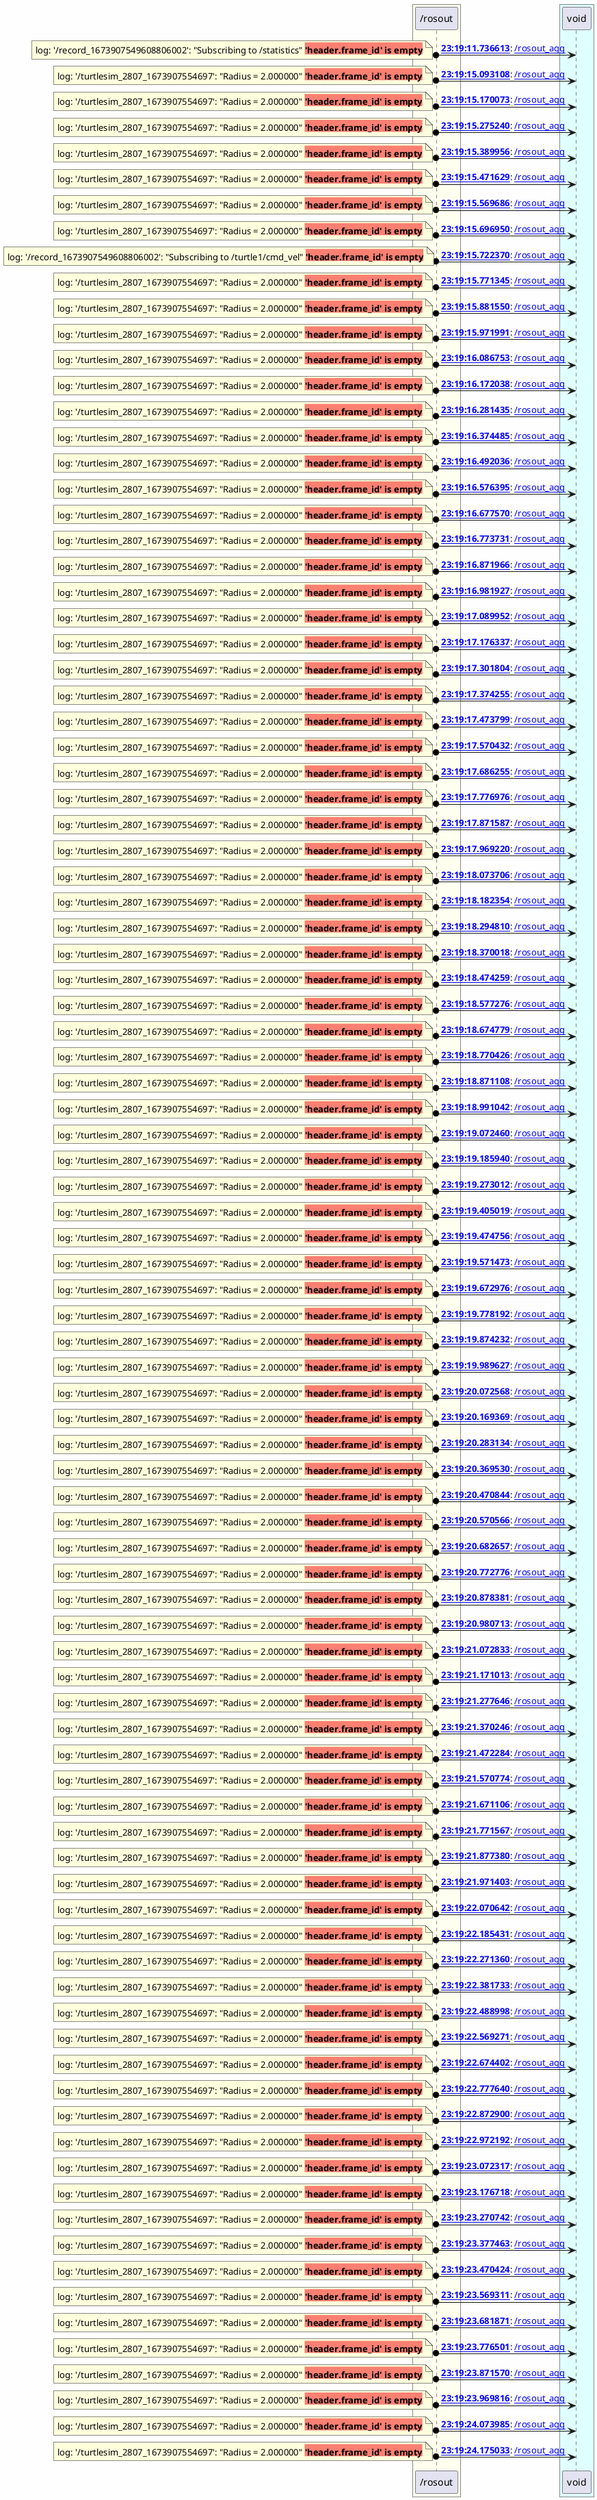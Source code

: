 @startuml

skinparam backgroundColor #FEFEFE

box #Ivory
    participant "/rosout" as _rosout [[../nodes/_rosout.html]]
end box
box #LightCyan
    participant "void" as void [[../nodes/void.html]]
end box

_rosout o-> void : **[[../msgs/0000229_msg.html {message data} 23:19:11.736613]]**: [[../topics/_rosout_agg.html {topic data} /rosout_agg]]
note left
log: '/record_1673907549608806002': "Subscribing to /statistics" <b><back:salmon>'header.frame_id' is empty</back></b>
end note
_rosout o-> void : **[[../msgs/0000659_msg.html {message data} 23:19:15.093108]]**: [[../topics/_rosout_agg.html {topic data} /rosout_agg]]
note left
log: '/turtlesim_2807_1673907554697': "Radius = 2.000000" <b><back:salmon>'header.frame_id' is empty</back></b>
end note
_rosout o-> void : **[[../msgs/0000672_msg.html {message data} 23:19:15.170073]]**: [[../topics/_rosout_agg.html {topic data} /rosout_agg]]
note left
log: '/turtlesim_2807_1673907554697': "Radius = 2.000000" <b><back:salmon>'header.frame_id' is empty</back></b>
end note
_rosout o-> void : **[[../msgs/0000688_msg.html {message data} 23:19:15.275240]]**: [[../topics/_rosout_agg.html {topic data} /rosout_agg]]
note left
log: '/turtlesim_2807_1673907554697': "Radius = 2.000000" <b><back:salmon>'header.frame_id' is empty</back></b>
end note
_rosout o-> void : **[[../msgs/0000702_msg.html {message data} 23:19:15.389956]]**: [[../topics/_rosout_agg.html {topic data} /rosout_agg]]
note left
log: '/turtlesim_2807_1673907554697': "Radius = 2.000000" <b><back:salmon>'header.frame_id' is empty</back></b>
end note
_rosout o-> void : **[[../msgs/0000716_msg.html {message data} 23:19:15.471629]]**: [[../topics/_rosout_agg.html {topic data} /rosout_agg]]
note left
log: '/turtlesim_2807_1673907554697': "Radius = 2.000000" <b><back:salmon>'header.frame_id' is empty</back></b>
end note
_rosout o-> void : **[[../msgs/0000730_msg.html {message data} 23:19:15.569686]]**: [[../topics/_rosout_agg.html {topic data} /rosout_agg]]
note left
log: '/turtlesim_2807_1673907554697': "Radius = 2.000000" <b><back:salmon>'header.frame_id' is empty</back></b>
end note
_rosout o-> void : **[[../msgs/0000742_msg.html {message data} 23:19:15.696950]]**: [[../topics/_rosout_agg.html {topic data} /rosout_agg]]
note left
log: '/turtlesim_2807_1673907554697': "Radius = 2.000000" <b><back:salmon>'header.frame_id' is empty</back></b>
end note
_rosout o-> void : **[[../msgs/0000752_msg.html {message data} 23:19:15.722370]]**: [[../topics/_rosout_agg.html {topic data} /rosout_agg]]
note left
log: '/record_1673907549608806002': "Subscribing to /turtle1/cmd_vel" <b><back:salmon>'header.frame_id' is empty</back></b>
end note
_rosout o-> void : **[[../msgs/0000762_msg.html {message data} 23:19:15.771345]]**: [[../topics/_rosout_agg.html {topic data} /rosout_agg]]
note left
log: '/turtlesim_2807_1673907554697': "Radius = 2.000000" <b><back:salmon>'header.frame_id' is empty</back></b>
end note
_rosout o-> void : **[[../msgs/0000776_msg.html {message data} 23:19:15.881550]]**: [[../topics/_rosout_agg.html {topic data} /rosout_agg]]
note left
log: '/turtlesim_2807_1673907554697': "Radius = 2.000000" <b><back:salmon>'header.frame_id' is empty</back></b>
end note
_rosout o-> void : **[[../msgs/0000791_msg.html {message data} 23:19:15.971991]]**: [[../topics/_rosout_agg.html {topic data} /rosout_agg]]
note left
log: '/turtlesim_2807_1673907554697': "Radius = 2.000000" <b><back:salmon>'header.frame_id' is empty</back></b>
end note
_rosout o-> void : **[[../msgs/0000810_msg.html {message data} 23:19:16.086753]]**: [[../topics/_rosout_agg.html {topic data} /rosout_agg]]
note left
log: '/turtlesim_2807_1673907554697': "Radius = 2.000000" <b><back:salmon>'header.frame_id' is empty</back></b>
end note
_rosout o-> void : **[[../msgs/0000825_msg.html {message data} 23:19:16.172038]]**: [[../topics/_rosout_agg.html {topic data} /rosout_agg]]
note left
log: '/turtlesim_2807_1673907554697': "Radius = 2.000000" <b><back:salmon>'header.frame_id' is empty</back></b>
end note
_rosout o-> void : **[[../msgs/0000839_msg.html {message data} 23:19:16.281435]]**: [[../topics/_rosout_agg.html {topic data} /rosout_agg]]
note left
log: '/turtlesim_2807_1673907554697': "Radius = 2.000000" <b><back:salmon>'header.frame_id' is empty</back></b>
end note
_rosout o-> void : **[[../msgs/0000855_msg.html {message data} 23:19:16.374485]]**: [[../topics/_rosout_agg.html {topic data} /rosout_agg]]
note left
log: '/turtlesim_2807_1673907554697': "Radius = 2.000000" <b><back:salmon>'header.frame_id' is empty</back></b>
end note
_rosout o-> void : **[[../msgs/0000869_msg.html {message data} 23:19:16.492036]]**: [[../topics/_rosout_agg.html {topic data} /rosout_agg]]
note left
log: '/turtlesim_2807_1673907554697': "Radius = 2.000000" <b><back:salmon>'header.frame_id' is empty</back></b>
end note
_rosout o-> void : **[[../msgs/0000887_msg.html {message data} 23:19:16.576395]]**: [[../topics/_rosout_agg.html {topic data} /rosout_agg]]
note left
log: '/turtlesim_2807_1673907554697': "Radius = 2.000000" <b><back:salmon>'header.frame_id' is empty</back></b>
end note
_rosout o-> void : **[[../msgs/0000900_msg.html {message data} 23:19:16.677570]]**: [[../topics/_rosout_agg.html {topic data} /rosout_agg]]
note left
log: '/turtlesim_2807_1673907554697': "Radius = 2.000000" <b><back:salmon>'header.frame_id' is empty</back></b>
end note
_rosout o-> void : **[[../msgs/0000913_msg.html {message data} 23:19:16.773731]]**: [[../topics/_rosout_agg.html {topic data} /rosout_agg]]
note left
log: '/turtlesim_2807_1673907554697': "Radius = 2.000000" <b><back:salmon>'header.frame_id' is empty</back></b>
end note
_rosout o-> void : **[[../msgs/0000930_msg.html {message data} 23:19:16.871966]]**: [[../topics/_rosout_agg.html {topic data} /rosout_agg]]
note left
log: '/turtlesim_2807_1673907554697': "Radius = 2.000000" <b><back:salmon>'header.frame_id' is empty</back></b>
end note
_rosout o-> void : **[[../msgs/0000946_msg.html {message data} 23:19:16.981927]]**: [[../topics/_rosout_agg.html {topic data} /rosout_agg]]
note left
log: '/turtlesim_2807_1673907554697': "Radius = 2.000000" <b><back:salmon>'header.frame_id' is empty</back></b>
end note
_rosout o-> void : **[[../msgs/0000965_msg.html {message data} 23:19:17.089952]]**: [[../topics/_rosout_agg.html {topic data} /rosout_agg]]
note left
log: '/turtlesim_2807_1673907554697': "Radius = 2.000000" <b><back:salmon>'header.frame_id' is empty</back></b>
end note
_rosout o-> void : **[[../msgs/0000980_msg.html {message data} 23:19:17.176337]]**: [[../topics/_rosout_agg.html {topic data} /rosout_agg]]
note left
log: '/turtlesim_2807_1673907554697': "Radius = 2.000000" <b><back:salmon>'header.frame_id' is empty</back></b>
end note
_rosout o-> void : **[[../msgs/0000995_msg.html {message data} 23:19:17.301804]]**: [[../topics/_rosout_agg.html {topic data} /rosout_agg]]
note left
log: '/turtlesim_2807_1673907554697': "Radius = 2.000000" <b><back:salmon>'header.frame_id' is empty</back></b>
end note
_rosout o-> void : **[[../msgs/0001011_msg.html {message data} 23:19:17.374255]]**: [[../topics/_rosout_agg.html {topic data} /rosout_agg]]
note left
log: '/turtlesim_2807_1673907554697': "Radius = 2.000000" <b><back:salmon>'header.frame_id' is empty</back></b>
end note
_rosout o-> void : **[[../msgs/0001025_msg.html {message data} 23:19:17.473799]]**: [[../topics/_rosout_agg.html {topic data} /rosout_agg]]
note left
log: '/turtlesim_2807_1673907554697': "Radius = 2.000000" <b><back:salmon>'header.frame_id' is empty</back></b>
end note
_rosout o-> void : **[[../msgs/0001041_msg.html {message data} 23:19:17.570432]]**: [[../topics/_rosout_agg.html {topic data} /rosout_agg]]
note left
log: '/turtlesim_2807_1673907554697': "Radius = 2.000000" <b><back:salmon>'header.frame_id' is empty</back></b>
end note
_rosout o-> void : **[[../msgs/0001058_msg.html {message data} 23:19:17.686255]]**: [[../topics/_rosout_agg.html {topic data} /rosout_agg]]
note left
log: '/turtlesim_2807_1673907554697': "Radius = 2.000000" <b><back:salmon>'header.frame_id' is empty</back></b>
end note
_rosout o-> void : **[[../msgs/0001072_msg.html {message data} 23:19:17.776976]]**: [[../topics/_rosout_agg.html {topic data} /rosout_agg]]
note left
log: '/turtlesim_2807_1673907554697': "Radius = 2.000000" <b><back:salmon>'header.frame_id' is empty</back></b>
end note
_rosout o-> void : **[[../msgs/0001087_msg.html {message data} 23:19:17.871587]]**: [[../topics/_rosout_agg.html {topic data} /rosout_agg]]
note left
log: '/turtlesim_2807_1673907554697': "Radius = 2.000000" <b><back:salmon>'header.frame_id' is empty</back></b>
end note
_rosout o-> void : **[[../msgs/0001102_msg.html {message data} 23:19:17.969220]]**: [[../topics/_rosout_agg.html {topic data} /rosout_agg]]
note left
log: '/turtlesim_2807_1673907554697': "Radius = 2.000000" <b><back:salmon>'header.frame_id' is empty</back></b>
end note
_rosout o-> void : **[[../msgs/0001119_msg.html {message data} 23:19:18.073706]]**: [[../topics/_rosout_agg.html {topic data} /rosout_agg]]
note left
log: '/turtlesim_2807_1673907554697': "Radius = 2.000000" <b><back:salmon>'header.frame_id' is empty</back></b>
end note
_rosout o-> void : **[[../msgs/0001136_msg.html {message data} 23:19:18.182354]]**: [[../topics/_rosout_agg.html {topic data} /rosout_agg]]
note left
log: '/turtlesim_2807_1673907554697': "Radius = 2.000000" <b><back:salmon>'header.frame_id' is empty</back></b>
end note
_rosout o-> void : **[[../msgs/0001154_msg.html {message data} 23:19:18.294810]]**: [[../topics/_rosout_agg.html {topic data} /rosout_agg]]
note left
log: '/turtlesim_2807_1673907554697': "Radius = 2.000000" <b><back:salmon>'header.frame_id' is empty</back></b>
end note
_rosout o-> void : **[[../msgs/0001167_msg.html {message data} 23:19:18.370018]]**: [[../topics/_rosout_agg.html {topic data} /rosout_agg]]
note left
log: '/turtlesim_2807_1673907554697': "Radius = 2.000000" <b><back:salmon>'header.frame_id' is empty</back></b>
end note
_rosout o-> void : **[[../msgs/0001180_msg.html {message data} 23:19:18.474259]]**: [[../topics/_rosout_agg.html {topic data} /rosout_agg]]
note left
log: '/turtlesim_2807_1673907554697': "Radius = 2.000000" <b><back:salmon>'header.frame_id' is empty</back></b>
end note
_rosout o-> void : **[[../msgs/0001197_msg.html {message data} 23:19:18.577276]]**: [[../topics/_rosout_agg.html {topic data} /rosout_agg]]
note left
log: '/turtlesim_2807_1673907554697': "Radius = 2.000000" <b><back:salmon>'header.frame_id' is empty</back></b>
end note
_rosout o-> void : **[[../msgs/0001214_msg.html {message data} 23:19:18.674779]]**: [[../topics/_rosout_agg.html {topic data} /rosout_agg]]
note left
log: '/turtlesim_2807_1673907554697': "Radius = 2.000000" <b><back:salmon>'header.frame_id' is empty</back></b>
end note
_rosout o-> void : **[[../msgs/0001227_msg.html {message data} 23:19:18.770426]]**: [[../topics/_rosout_agg.html {topic data} /rosout_agg]]
note left
log: '/turtlesim_2807_1673907554697': "Radius = 2.000000" <b><back:salmon>'header.frame_id' is empty</back></b>
end note
_rosout o-> void : **[[../msgs/0001242_msg.html {message data} 23:19:18.871108]]**: [[../topics/_rosout_agg.html {topic data} /rosout_agg]]
note left
log: '/turtlesim_2807_1673907554697': "Radius = 2.000000" <b><back:salmon>'header.frame_id' is empty</back></b>
end note
_rosout o-> void : **[[../msgs/0001264_msg.html {message data} 23:19:18.991042]]**: [[../topics/_rosout_agg.html {topic data} /rosout_agg]]
note left
log: '/turtlesim_2807_1673907554697': "Radius = 2.000000" <b><back:salmon>'header.frame_id' is empty</back></b>
end note
_rosout o-> void : **[[../msgs/0001278_msg.html {message data} 23:19:19.072460]]**: [[../topics/_rosout_agg.html {topic data} /rosout_agg]]
note left
log: '/turtlesim_2807_1673907554697': "Radius = 2.000000" <b><back:salmon>'header.frame_id' is empty</back></b>
end note
_rosout o-> void : **[[../msgs/0001289_msg.html {message data} 23:19:19.185940]]**: [[../topics/_rosout_agg.html {topic data} /rosout_agg]]
note left
log: '/turtlesim_2807_1673907554697': "Radius = 2.000000" <b><back:salmon>'header.frame_id' is empty</back></b>
end note
_rosout o-> void : **[[../msgs/0001304_msg.html {message data} 23:19:19.273012]]**: [[../topics/_rosout_agg.html {topic data} /rosout_agg]]
note left
log: '/turtlesim_2807_1673907554697': "Radius = 2.000000" <b><back:salmon>'header.frame_id' is empty</back></b>
end note
_rosout o-> void : **[[../msgs/0001323_msg.html {message data} 23:19:19.405019]]**: [[../topics/_rosout_agg.html {topic data} /rosout_agg]]
note left
log: '/turtlesim_2807_1673907554697': "Radius = 2.000000" <b><back:salmon>'header.frame_id' is empty</back></b>
end note
_rosout o-> void : **[[../msgs/0001334_msg.html {message data} 23:19:19.474756]]**: [[../topics/_rosout_agg.html {topic data} /rosout_agg]]
note left
log: '/turtlesim_2807_1673907554697': "Radius = 2.000000" <b><back:salmon>'header.frame_id' is empty</back></b>
end note
_rosout o-> void : **[[../msgs/0001347_msg.html {message data} 23:19:19.571473]]**: [[../topics/_rosout_agg.html {topic data} /rosout_agg]]
note left
log: '/turtlesim_2807_1673907554697': "Radius = 2.000000" <b><back:salmon>'header.frame_id' is empty</back></b>
end note
_rosout o-> void : **[[../msgs/0001364_msg.html {message data} 23:19:19.672976]]**: [[../topics/_rosout_agg.html {topic data} /rosout_agg]]
note left
log: '/turtlesim_2807_1673907554697': "Radius = 2.000000" <b><back:salmon>'header.frame_id' is empty</back></b>
end note
_rosout o-> void : **[[../msgs/0001381_msg.html {message data} 23:19:19.778192]]**: [[../topics/_rosout_agg.html {topic data} /rosout_agg]]
note left
log: '/turtlesim_2807_1673907554697': "Radius = 2.000000" <b><back:salmon>'header.frame_id' is empty</back></b>
end note
_rosout o-> void : **[[../msgs/0001397_msg.html {message data} 23:19:19.874232]]**: [[../topics/_rosout_agg.html {topic data} /rosout_agg]]
note left
log: '/turtlesim_2807_1673907554697': "Radius = 2.000000" <b><back:salmon>'header.frame_id' is empty</back></b>
end note
_rosout o-> void : **[[../msgs/0001412_msg.html {message data} 23:19:19.989627]]**: [[../topics/_rosout_agg.html {topic data} /rosout_agg]]
note left
log: '/turtlesim_2807_1673907554697': "Radius = 2.000000" <b><back:salmon>'header.frame_id' is empty</back></b>
end note
_rosout o-> void : **[[../msgs/0001429_msg.html {message data} 23:19:20.072568]]**: [[../topics/_rosout_agg.html {topic data} /rosout_agg]]
note left
log: '/turtlesim_2807_1673907554697': "Radius = 2.000000" <b><back:salmon>'header.frame_id' is empty</back></b>
end note
_rosout o-> void : **[[../msgs/0001442_msg.html {message data} 23:19:20.169369]]**: [[../topics/_rosout_agg.html {topic data} /rosout_agg]]
note left
log: '/turtlesim_2807_1673907554697': "Radius = 2.000000" <b><back:salmon>'header.frame_id' is empty</back></b>
end note
_rosout o-> void : **[[../msgs/0001457_msg.html {message data} 23:19:20.283134]]**: [[../topics/_rosout_agg.html {topic data} /rosout_agg]]
note left
log: '/turtlesim_2807_1673907554697': "Radius = 2.000000" <b><back:salmon>'header.frame_id' is empty</back></b>
end note
_rosout o-> void : **[[../msgs/0001475_msg.html {message data} 23:19:20.369530]]**: [[../topics/_rosout_agg.html {topic data} /rosout_agg]]
note left
log: '/turtlesim_2807_1673907554697': "Radius = 2.000000" <b><back:salmon>'header.frame_id' is empty</back></b>
end note
_rosout o-> void : **[[../msgs/0001492_msg.html {message data} 23:19:20.470844]]**: [[../topics/_rosout_agg.html {topic data} /rosout_agg]]
note left
log: '/turtlesim_2807_1673907554697': "Radius = 2.000000" <b><back:salmon>'header.frame_id' is empty</back></b>
end note
_rosout o-> void : **[[../msgs/0001505_msg.html {message data} 23:19:20.570566]]**: [[../topics/_rosout_agg.html {topic data} /rosout_agg]]
note left
log: '/turtlesim_2807_1673907554697': "Radius = 2.000000" <b><back:salmon>'header.frame_id' is empty</back></b>
end note
_rosout o-> void : **[[../msgs/0001523_msg.html {message data} 23:19:20.682657]]**: [[../topics/_rosout_agg.html {topic data} /rosout_agg]]
note left
log: '/turtlesim_2807_1673907554697': "Radius = 2.000000" <b><back:salmon>'header.frame_id' is empty</back></b>
end note
_rosout o-> void : **[[../msgs/0001535_msg.html {message data} 23:19:20.772776]]**: [[../topics/_rosout_agg.html {topic data} /rosout_agg]]
note left
log: '/turtlesim_2807_1673907554697': "Radius = 2.000000" <b><back:salmon>'header.frame_id' is empty</back></b>
end note
_rosout o-> void : **[[../msgs/0001554_msg.html {message data} 23:19:20.878381]]**: [[../topics/_rosout_agg.html {topic data} /rosout_agg]]
note left
log: '/turtlesim_2807_1673907554697': "Radius = 2.000000" <b><back:salmon>'header.frame_id' is empty</back></b>
end note
_rosout o-> void : **[[../msgs/0001569_msg.html {message data} 23:19:20.980713]]**: [[../topics/_rosout_agg.html {topic data} /rosout_agg]]
note left
log: '/turtlesim_2807_1673907554697': "Radius = 2.000000" <b><back:salmon>'header.frame_id' is empty</back></b>
end note
_rosout o-> void : **[[../msgs/0001586_msg.html {message data} 23:19:21.072833]]**: [[../topics/_rosout_agg.html {topic data} /rosout_agg]]
note left
log: '/turtlesim_2807_1673907554697': "Radius = 2.000000" <b><back:salmon>'header.frame_id' is empty</back></b>
end note
_rosout o-> void : **[[../msgs/0001601_msg.html {message data} 23:19:21.171013]]**: [[../topics/_rosout_agg.html {topic data} /rosout_agg]]
note left
log: '/turtlesim_2807_1673907554697': "Radius = 2.000000" <b><back:salmon>'header.frame_id' is empty</back></b>
end note
_rosout o-> void : **[[../msgs/0001617_msg.html {message data} 23:19:21.277646]]**: [[../topics/_rosout_agg.html {topic data} /rosout_agg]]
note left
log: '/turtlesim_2807_1673907554697': "Radius = 2.000000" <b><back:salmon>'header.frame_id' is empty</back></b>
end note
_rosout o-> void : **[[../msgs/0001632_msg.html {message data} 23:19:21.370246]]**: [[../topics/_rosout_agg.html {topic data} /rosout_agg]]
note left
log: '/turtlesim_2807_1673907554697': "Radius = 2.000000" <b><back:salmon>'header.frame_id' is empty</back></b>
end note
_rosout o-> void : **[[../msgs/0001650_msg.html {message data} 23:19:21.472284]]**: [[../topics/_rosout_agg.html {topic data} /rosout_agg]]
note left
log: '/turtlesim_2807_1673907554697': "Radius = 2.000000" <b><back:salmon>'header.frame_id' is empty</back></b>
end note
_rosout o-> void : **[[../msgs/0001666_msg.html {message data} 23:19:21.570774]]**: [[../topics/_rosout_agg.html {topic data} /rosout_agg]]
note left
log: '/turtlesim_2807_1673907554697': "Radius = 2.000000" <b><back:salmon>'header.frame_id' is empty</back></b>
end note
_rosout o-> void : **[[../msgs/0001681_msg.html {message data} 23:19:21.671106]]**: [[../topics/_rosout_agg.html {topic data} /rosout_agg]]
note left
log: '/turtlesim_2807_1673907554697': "Radius = 2.000000" <b><back:salmon>'header.frame_id' is empty</back></b>
end note
_rosout o-> void : **[[../msgs/0001695_msg.html {message data} 23:19:21.771567]]**: [[../topics/_rosout_agg.html {topic data} /rosout_agg]]
note left
log: '/turtlesim_2807_1673907554697': "Radius = 2.000000" <b><back:salmon>'header.frame_id' is empty</back></b>
end note
_rosout o-> void : **[[../msgs/0001712_msg.html {message data} 23:19:21.877380]]**: [[../topics/_rosout_agg.html {topic data} /rosout_agg]]
note left
log: '/turtlesim_2807_1673907554697': "Radius = 2.000000" <b><back:salmon>'header.frame_id' is empty</back></b>
end note
_rosout o-> void : **[[../msgs/0001729_msg.html {message data} 23:19:21.971403]]**: [[../topics/_rosout_agg.html {topic data} /rosout_agg]]
note left
log: '/turtlesim_2807_1673907554697': "Radius = 2.000000" <b><back:salmon>'header.frame_id' is empty</back></b>
end note
_rosout o-> void : **[[../msgs/0001747_msg.html {message data} 23:19:22.070642]]**: [[../topics/_rosout_agg.html {topic data} /rosout_agg]]
note left
log: '/turtlesim_2807_1673907554697': "Radius = 2.000000" <b><back:salmon>'header.frame_id' is empty</back></b>
end note
_rosout o-> void : **[[../msgs/0001764_msg.html {message data} 23:19:22.185431]]**: [[../topics/_rosout_agg.html {topic data} /rosout_agg]]
note left
log: '/turtlesim_2807_1673907554697': "Radius = 2.000000" <b><back:salmon>'header.frame_id' is empty</back></b>
end note
_rosout o-> void : **[[../msgs/0001776_msg.html {message data} 23:19:22.271360]]**: [[../topics/_rosout_agg.html {topic data} /rosout_agg]]
note left
log: '/turtlesim_2807_1673907554697': "Radius = 2.000000" <b><back:salmon>'header.frame_id' is empty</back></b>
end note
_rosout o-> void : **[[../msgs/0001792_msg.html {message data} 23:19:22.381733]]**: [[../topics/_rosout_agg.html {topic data} /rosout_agg]]
note left
log: '/turtlesim_2807_1673907554697': "Radius = 2.000000" <b><back:salmon>'header.frame_id' is empty</back></b>
end note
_rosout o-> void : **[[../msgs/0001809_msg.html {message data} 23:19:22.488998]]**: [[../topics/_rosout_agg.html {topic data} /rosout_agg]]
note left
log: '/turtlesim_2807_1673907554697': "Radius = 2.000000" <b><back:salmon>'header.frame_id' is empty</back></b>
end note
_rosout o-> void : **[[../msgs/0001820_msg.html {message data} 23:19:22.569271]]**: [[../topics/_rosout_agg.html {topic data} /rosout_agg]]
note left
log: '/turtlesim_2807_1673907554697': "Radius = 2.000000" <b><back:salmon>'header.frame_id' is empty</back></b>
end note
_rosout o-> void : **[[../msgs/0001835_msg.html {message data} 23:19:22.674402]]**: [[../topics/_rosout_agg.html {topic data} /rosout_agg]]
note left
log: '/turtlesim_2807_1673907554697': "Radius = 2.000000" <b><back:salmon>'header.frame_id' is empty</back></b>
end note
_rosout o-> void : **[[../msgs/0001852_msg.html {message data} 23:19:22.777640]]**: [[../topics/_rosout_agg.html {topic data} /rosout_agg]]
note left
log: '/turtlesim_2807_1673907554697': "Radius = 2.000000" <b><back:salmon>'header.frame_id' is empty</back></b>
end note
_rosout o-> void : **[[../msgs/0001868_msg.html {message data} 23:19:22.872900]]**: [[../topics/_rosout_agg.html {topic data} /rosout_agg]]
note left
log: '/turtlesim_2807_1673907554697': "Radius = 2.000000" <b><back:salmon>'header.frame_id' is empty</back></b>
end note
_rosout o-> void : **[[../msgs/0001883_msg.html {message data} 23:19:22.972192]]**: [[../topics/_rosout_agg.html {topic data} /rosout_agg]]
note left
log: '/turtlesim_2807_1673907554697': "Radius = 2.000000" <b><back:salmon>'header.frame_id' is empty</back></b>
end note
_rosout o-> void : **[[../msgs/0001902_msg.html {message data} 23:19:23.072317]]**: [[../topics/_rosout_agg.html {topic data} /rosout_agg]]
note left
log: '/turtlesim_2807_1673907554697': "Radius = 2.000000" <b><back:salmon>'header.frame_id' is empty</back></b>
end note
_rosout o-> void : **[[../msgs/0001916_msg.html {message data} 23:19:23.176718]]**: [[../topics/_rosout_agg.html {topic data} /rosout_agg]]
note left
log: '/turtlesim_2807_1673907554697': "Radius = 2.000000" <b><back:salmon>'header.frame_id' is empty</back></b>
end note
_rosout o-> void : **[[../msgs/0001931_msg.html {message data} 23:19:23.270742]]**: [[../topics/_rosout_agg.html {topic data} /rosout_agg]]
note left
log: '/turtlesim_2807_1673907554697': "Radius = 2.000000" <b><back:salmon>'header.frame_id' is empty</back></b>
end note
_rosout o-> void : **[[../msgs/0001949_msg.html {message data} 23:19:23.377463]]**: [[../topics/_rosout_agg.html {topic data} /rosout_agg]]
note left
log: '/turtlesim_2807_1673907554697': "Radius = 2.000000" <b><back:salmon>'header.frame_id' is empty</back></b>
end note
_rosout o-> void : **[[../msgs/0001962_msg.html {message data} 23:19:23.470424]]**: [[../topics/_rosout_agg.html {topic data} /rosout_agg]]
note left
log: '/turtlesim_2807_1673907554697': "Radius = 2.000000" <b><back:salmon>'header.frame_id' is empty</back></b>
end note
_rosout o-> void : **[[../msgs/0001980_msg.html {message data} 23:19:23.569311]]**: [[../topics/_rosout_agg.html {topic data} /rosout_agg]]
note left
log: '/turtlesim_2807_1673907554697': "Radius = 2.000000" <b><back:salmon>'header.frame_id' is empty</back></b>
end note
_rosout o-> void : **[[../msgs/0001996_msg.html {message data} 23:19:23.681871]]**: [[../topics/_rosout_agg.html {topic data} /rosout_agg]]
note left
log: '/turtlesim_2807_1673907554697': "Radius = 2.000000" <b><back:salmon>'header.frame_id' is empty</back></b>
end note
_rosout o-> void : **[[../msgs/0002013_msg.html {message data} 23:19:23.776501]]**: [[../topics/_rosout_agg.html {topic data} /rosout_agg]]
note left
log: '/turtlesim_2807_1673907554697': "Radius = 2.000000" <b><back:salmon>'header.frame_id' is empty</back></b>
end note
_rosout o-> void : **[[../msgs/0002028_msg.html {message data} 23:19:23.871570]]**: [[../topics/_rosout_agg.html {topic data} /rosout_agg]]
note left
log: '/turtlesim_2807_1673907554697': "Radius = 2.000000" <b><back:salmon>'header.frame_id' is empty</back></b>
end note
_rosout o-> void : **[[../msgs/0002044_msg.html {message data} 23:19:23.969816]]**: [[../topics/_rosout_agg.html {topic data} /rosout_agg]]
note left
log: '/turtlesim_2807_1673907554697': "Radius = 2.000000" <b><back:salmon>'header.frame_id' is empty</back></b>
end note
_rosout o-> void : **[[../msgs/0002061_msg.html {message data} 23:19:24.073985]]**: [[../topics/_rosout_agg.html {topic data} /rosout_agg]]
note left
log: '/turtlesim_2807_1673907554697': "Radius = 2.000000" <b><back:salmon>'header.frame_id' is empty</back></b>
end note
_rosout o-> void : **[[../msgs/0002077_msg.html {message data} 23:19:24.175033]]**: [[../topics/_rosout_agg.html {topic data} /rosout_agg]]
note left
log: '/turtlesim_2807_1673907554697': "Radius = 2.000000" <b><back:salmon>'header.frame_id' is empty</back></b>
end note

@enduml
